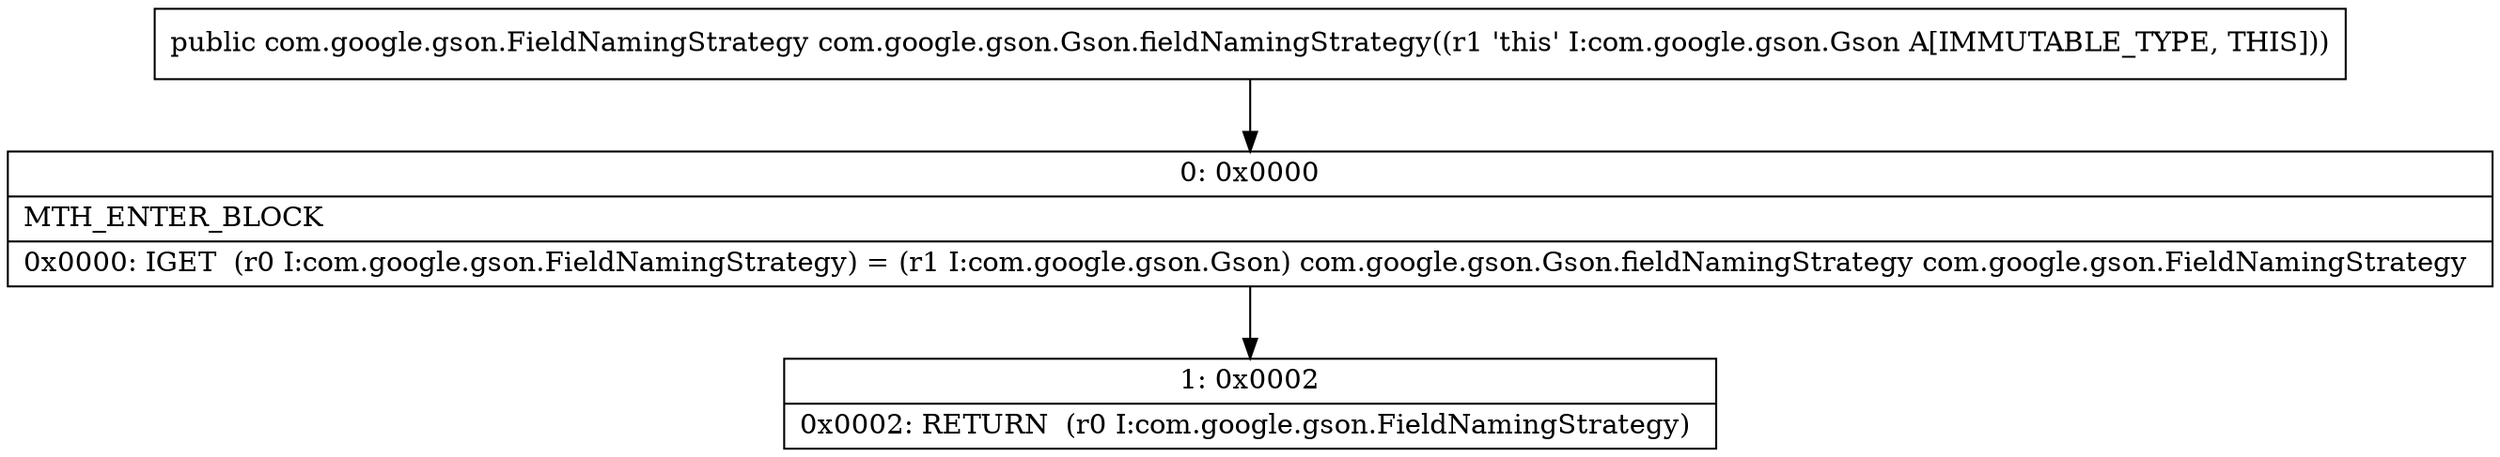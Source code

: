 digraph "CFG forcom.google.gson.Gson.fieldNamingStrategy()Lcom\/google\/gson\/FieldNamingStrategy;" {
Node_0 [shape=record,label="{0\:\ 0x0000|MTH_ENTER_BLOCK\l|0x0000: IGET  (r0 I:com.google.gson.FieldNamingStrategy) = (r1 I:com.google.gson.Gson) com.google.gson.Gson.fieldNamingStrategy com.google.gson.FieldNamingStrategy \l}"];
Node_1 [shape=record,label="{1\:\ 0x0002|0x0002: RETURN  (r0 I:com.google.gson.FieldNamingStrategy) \l}"];
MethodNode[shape=record,label="{public com.google.gson.FieldNamingStrategy com.google.gson.Gson.fieldNamingStrategy((r1 'this' I:com.google.gson.Gson A[IMMUTABLE_TYPE, THIS])) }"];
MethodNode -> Node_0;
Node_0 -> Node_1;
}

